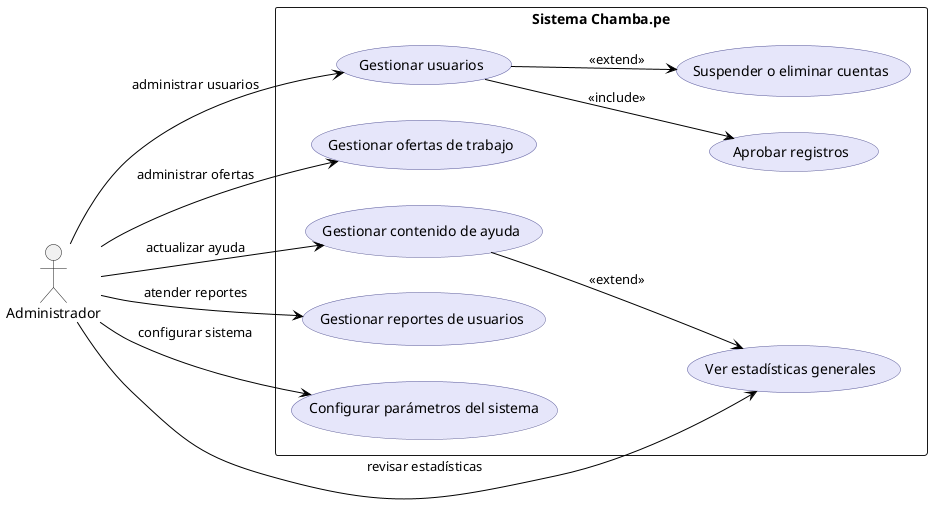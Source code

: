 @startuml uml
left to right direction
skinparam packageStyle rectangle
skinparam backgroundColor #ffffff
skinparam usecase {
  BackgroundColor #e6e6fa
  BorderColor #5a5a99
  ArrowColor Black
  FontColor Black
}

actor Administrador

rectangle "Sistema Chamba.pe" {
  
  usecase "Gestionar usuarios" as UC01
  usecase "Aprobar registros" as UC02
  usecase "Gestionar ofertas de trabajo" as UC03
  usecase "Gestionar contenido de ayuda" as UC04
  usecase "Ver estadísticas generales" as UC05
  usecase "Gestionar reportes de usuarios" as UC06
  usecase "Configurar parámetros del sistema" as UC07
  usecase "Suspender o eliminar cuentas" as UC08
  
  ' Relaciones extend/include
  UC01 --> UC02 : <<include>>
  UC01 --> UC08 : <<extend>>
  UC04 --> UC05 : <<extend>>
}

' Conexiones del actor
Administrador --> UC01 : administrar usuarios
Administrador --> UC03 : administrar ofertas
Administrador --> UC04 : actualizar ayuda
Administrador --> UC05 : revisar estadísticas
Administrador --> UC06 : atender reportes
Administrador --> UC07 : configurar sistema

@enduml
